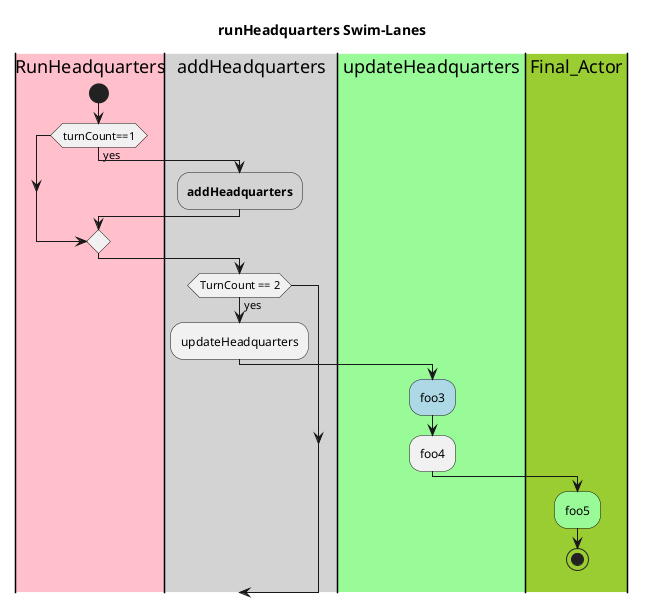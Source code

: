 @startuml RunHeadquarters-SwimLanes
title runHeadquarters Swim-Lanes
|#pink|RunHeadquarters|
start
if (turnCount==1) is (yes) then

' else (1)
|#lightgray|addHeadquarters|
#lightgray:**addHeadquarters**;
' :foo2;
' else if (TurnCount == 2) then (yes)

'   :updateHeadquarters;

endif

if (TurnCount == 2) then (yes)

  :updateHeadquarters;

|#PaleGreen|updateHeadquarters|
#lightblue:foo3;
:foo4;

|#YellowGreen|Final_Actor|
#palegreen:foo5;

stop
@enduml

' #pink:**action red**;
' :foo1;
' @startuml swim-lanes
' |#pink|RunHeadquarters|
' start
' if (turnCount?) is (not 1) then
' #pink:**action red**;
' :foo1;
' else (1)
' |#lightgray|addHeadquarters|
' #lightgray:**addHeadquarters**;
' :foo2;
' endif
' |updateHeadquarters|
' #lightblue:foo3;
' :foo4;
' |Final_Actor|
' #palegreen:foo5;
' stop
' @enduml